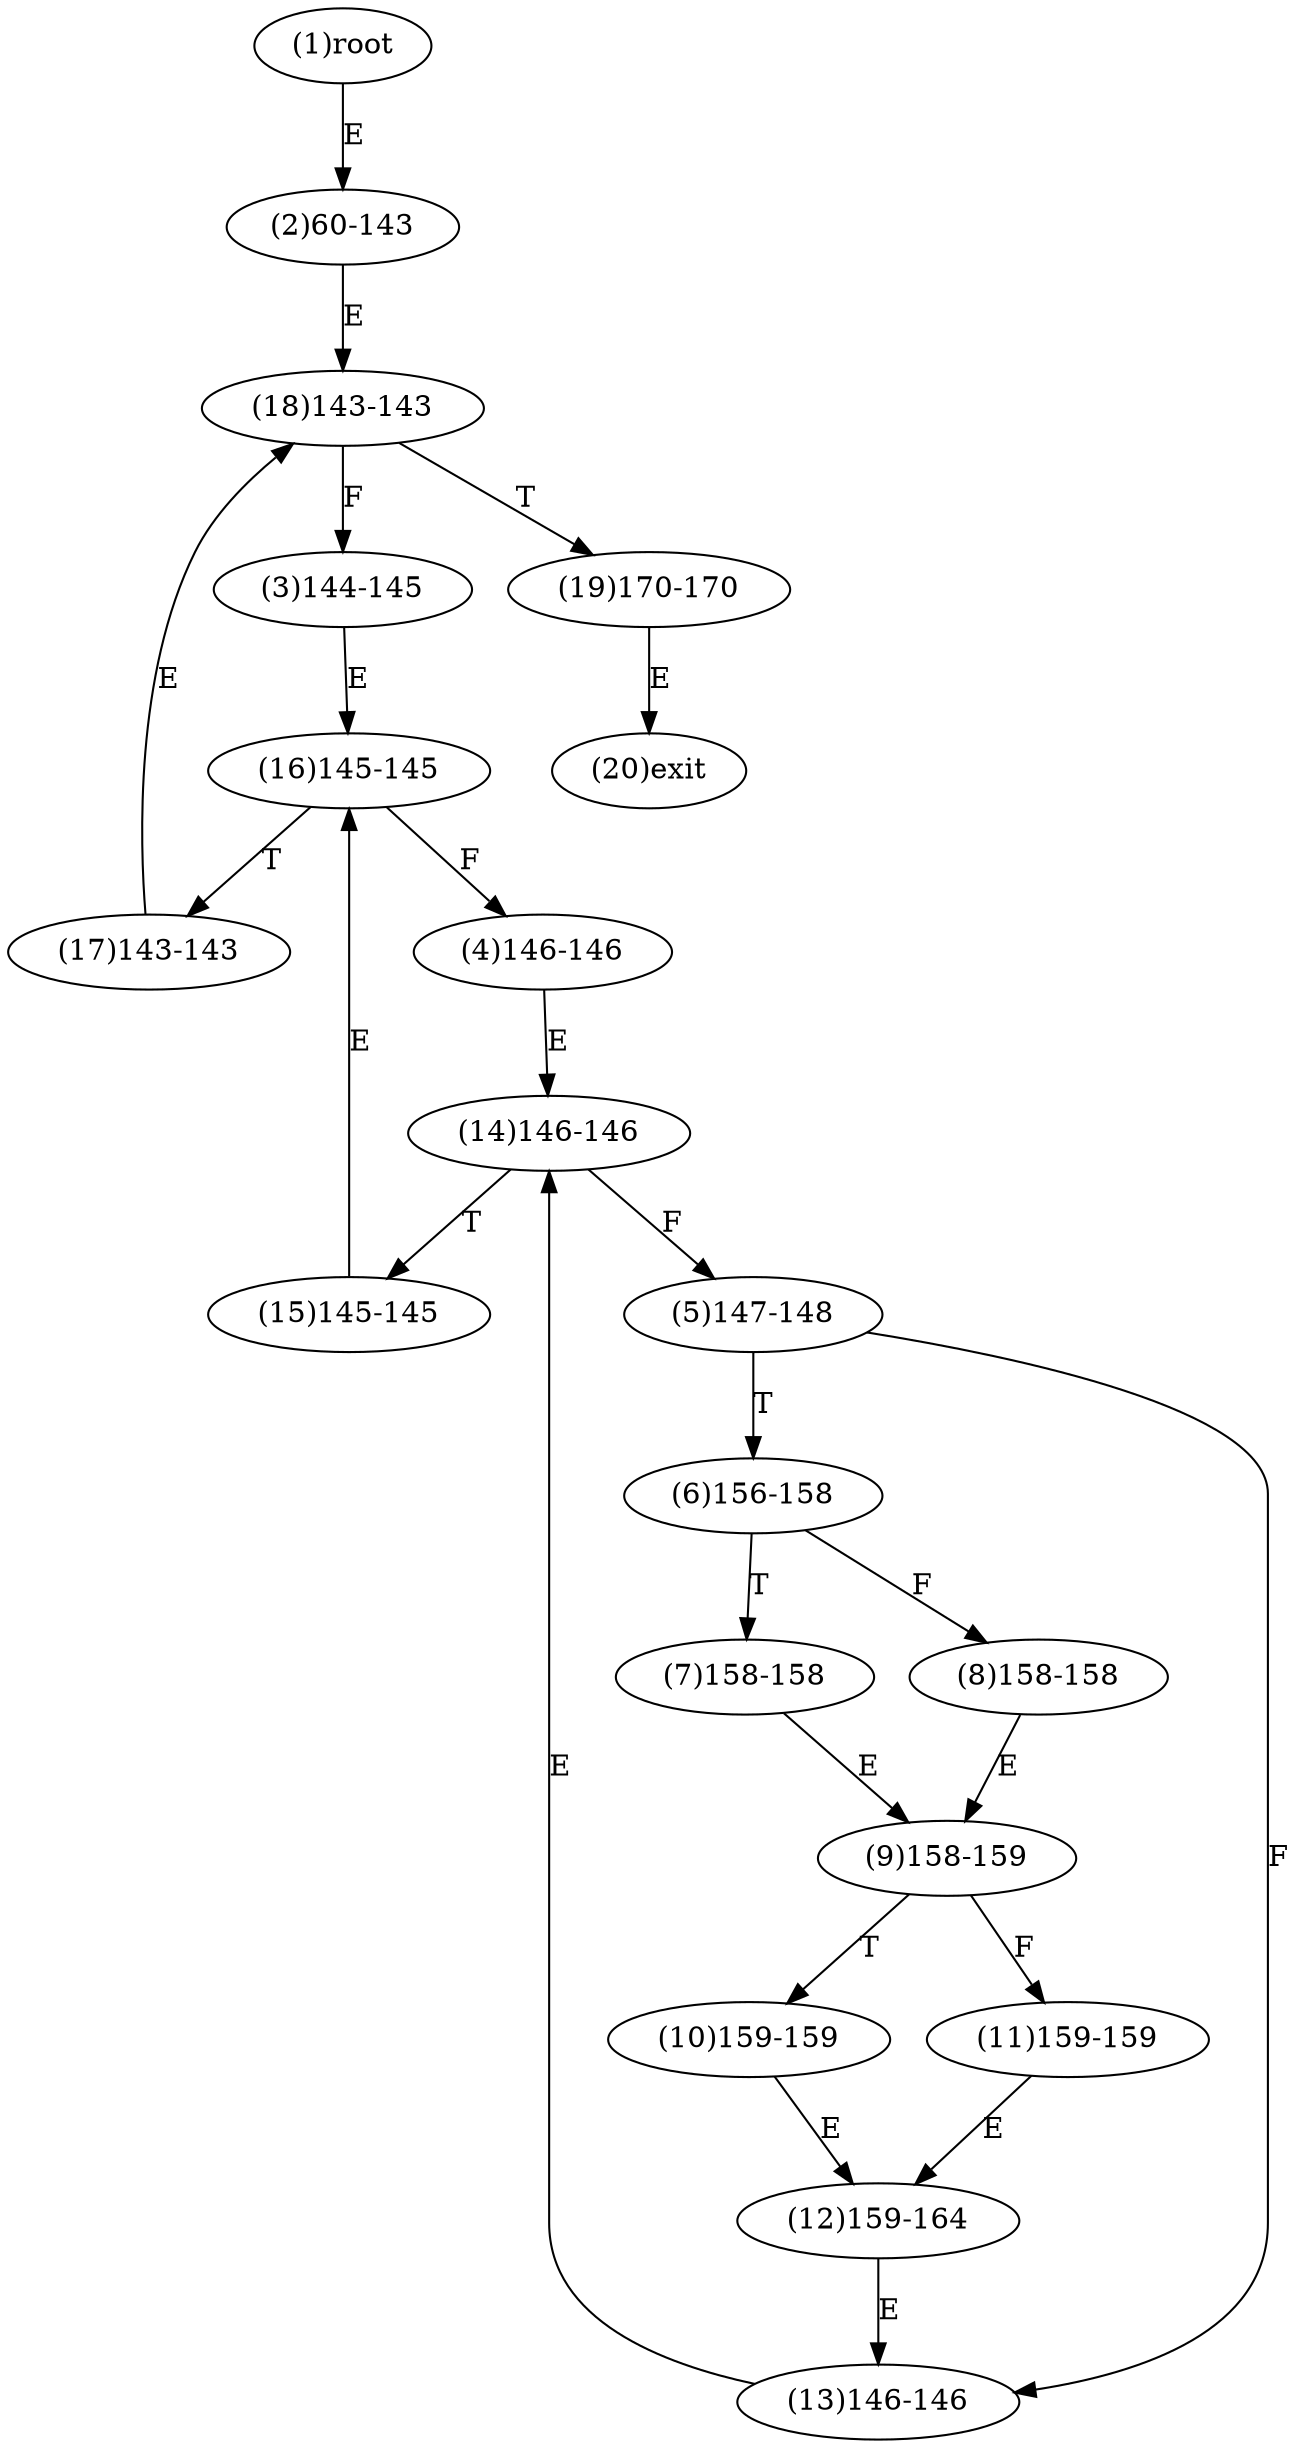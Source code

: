 digraph "" { 
1[ label="(1)root"];
2[ label="(2)60-143"];
3[ label="(3)144-145"];
4[ label="(4)146-146"];
5[ label="(5)147-148"];
6[ label="(6)156-158"];
7[ label="(7)158-158"];
8[ label="(8)158-158"];
9[ label="(9)158-159"];
10[ label="(10)159-159"];
11[ label="(11)159-159"];
12[ label="(12)159-164"];
13[ label="(13)146-146"];
14[ label="(14)146-146"];
15[ label="(15)145-145"];
17[ label="(17)143-143"];
16[ label="(16)145-145"];
19[ label="(19)170-170"];
18[ label="(18)143-143"];
20[ label="(20)exit"];
1->2[ label="E"];
2->18[ label="E"];
3->16[ label="E"];
4->14[ label="E"];
5->13[ label="F"];
5->6[ label="T"];
6->8[ label="F"];
6->7[ label="T"];
7->9[ label="E"];
8->9[ label="E"];
9->11[ label="F"];
9->10[ label="T"];
10->12[ label="E"];
11->12[ label="E"];
12->13[ label="E"];
13->14[ label="E"];
14->5[ label="F"];
14->15[ label="T"];
15->16[ label="E"];
16->4[ label="F"];
16->17[ label="T"];
17->18[ label="E"];
18->3[ label="F"];
18->19[ label="T"];
19->20[ label="E"];
}